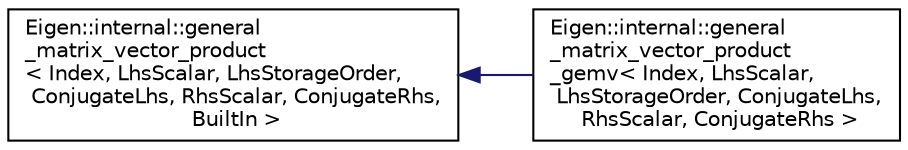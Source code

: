 digraph "Graphical Class Hierarchy"
{
  edge [fontname="Helvetica",fontsize="10",labelfontname="Helvetica",labelfontsize="10"];
  node [fontname="Helvetica",fontsize="10",shape=record];
  rankdir="LR";
  Node1 [label="Eigen::internal::general\l_matrix_vector_product\l\< Index, LhsScalar, LhsStorageOrder,\l ConjugateLhs, RhsScalar, ConjugateRhs,\l BuiltIn \>",height=0.2,width=0.4,color="black", fillcolor="white", style="filled",URL="$struct_eigen_1_1internal_1_1general__matrix__vector__product.html"];
  Node1 -> Node2 [dir="back",color="midnightblue",fontsize="10",style="solid",fontname="Helvetica"];
  Node2 [label="Eigen::internal::general\l_matrix_vector_product\l_gemv\< Index, LhsScalar,\l LhsStorageOrder, ConjugateLhs,\l RhsScalar, ConjugateRhs \>",height=0.2,width=0.4,color="black", fillcolor="white", style="filled",URL="$struct_eigen_1_1internal_1_1general__matrix__vector__product__gemv.html"];
}

